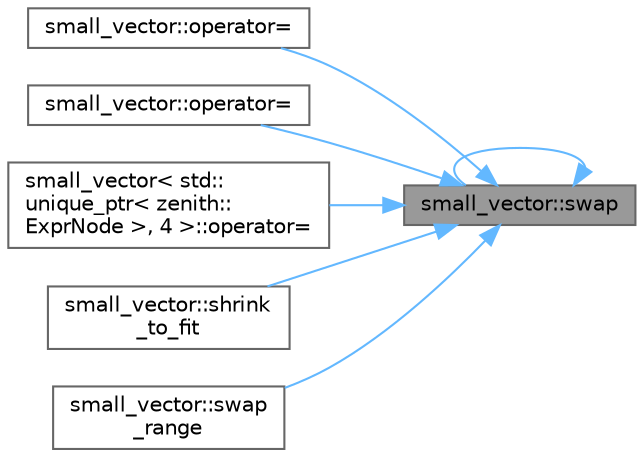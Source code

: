 digraph "small_vector::swap"
{
 // LATEX_PDF_SIZE
  bgcolor="transparent";
  edge [fontname=Helvetica,fontsize=10,labelfontname=Helvetica,labelfontsize=10];
  node [fontname=Helvetica,fontsize=10,shape=box,height=0.2,width=0.4];
  rankdir="RL";
  Node1 [id="Node000001",label="small_vector::swap",height=0.2,width=0.4,color="gray40", fillcolor="grey60", style="filled", fontcolor="black",tooltip=" "];
  Node1 -> Node2 [id="edge1_Node000001_Node000002",dir="back",color="steelblue1",style="solid",tooltip=" "];
  Node2 [id="Node000002",label="small_vector::operator=",height=0.2,width=0.4,color="grey40", fillcolor="white", style="filled",URL="$classsmall__vector.html#ab14fe4a9e2324297a0ef76d197c240ed",tooltip=" "];
  Node1 -> Node3 [id="edge2_Node000001_Node000003",dir="back",color="steelblue1",style="solid",tooltip=" "];
  Node3 [id="Node000003",label="small_vector::operator=",height=0.2,width=0.4,color="grey40", fillcolor="white", style="filled",URL="$classsmall__vector.html#a703ddbf83854d543ac4b8acfcc43a4f2",tooltip=" "];
  Node1 -> Node4 [id="edge3_Node000001_Node000004",dir="back",color="steelblue1",style="solid",tooltip=" "];
  Node4 [id="Node000004",label="small_vector\< std::\lunique_ptr\< zenith::\lExprNode \>, 4 \>::operator=",height=0.2,width=0.4,color="grey40", fillcolor="white", style="filled",URL="$classsmall__vector.html#acb5d2e2501999d0ac855541dff75b4af",tooltip=" "];
  Node1 -> Node5 [id="edge4_Node000001_Node000005",dir="back",color="steelblue1",style="solid",tooltip=" "];
  Node5 [id="Node000005",label="small_vector::shrink\l_to_fit",height=0.2,width=0.4,color="grey40", fillcolor="white", style="filled",URL="$classsmall__vector.html#a97438f834550848f2c3ad681caa3d71b",tooltip=" "];
  Node1 -> Node1 [id="edge5_Node000001_Node000001",dir="back",color="steelblue1",style="solid",tooltip=" "];
  Node1 -> Node6 [id="edge6_Node000001_Node000006",dir="back",color="steelblue1",style="solid",tooltip=" "];
  Node6 [id="Node000006",label="small_vector::swap\l_range",height=0.2,width=0.4,color="grey40", fillcolor="white", style="filled",URL="$classsmall__vector.html#adbc660fe47a81f7e7f6d9499d0ff31b9",tooltip=" "];
}
